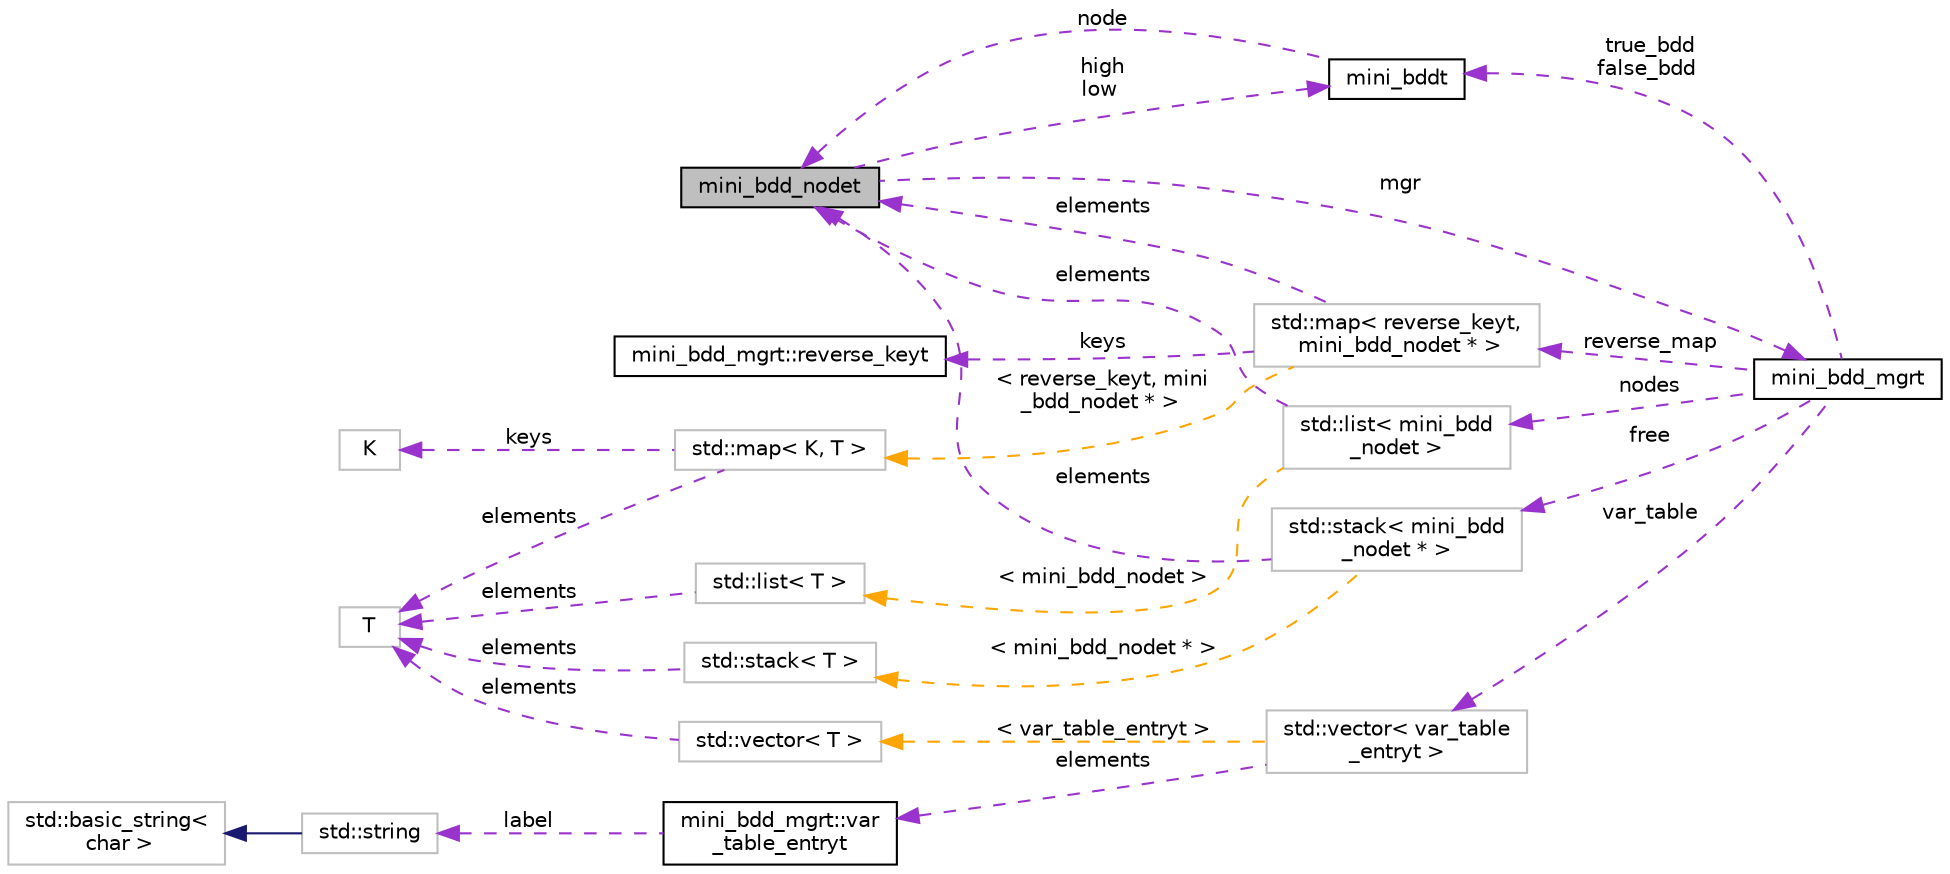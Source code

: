 digraph "mini_bdd_nodet"
{
 // LATEX_PDF_SIZE
  bgcolor="transparent";
  edge [fontname="Helvetica",fontsize="10",labelfontname="Helvetica",labelfontsize="10"];
  node [fontname="Helvetica",fontsize="10",shape=record];
  rankdir="LR";
  Node1 [label="mini_bdd_nodet",height=0.2,width=0.4,color="black", fillcolor="grey75", style="filled", fontcolor="black",tooltip=" "];
  Node2 -> Node1 [dir="back",color="darkorchid3",fontsize="10",style="dashed",label=" high\nlow" ,fontname="Helvetica"];
  Node2 [label="mini_bddt",height=0.2,width=0.4,color="black",URL="$classmini__bddt.html",tooltip=" "];
  Node1 -> Node2 [dir="back",color="darkorchid3",fontsize="10",style="dashed",label=" node" ,fontname="Helvetica"];
  Node3 -> Node1 [dir="back",color="darkorchid3",fontsize="10",style="dashed",label=" mgr" ,fontname="Helvetica"];
  Node3 [label="mini_bdd_mgrt",height=0.2,width=0.4,color="black",URL="$classmini__bdd__mgrt.html",tooltip=" "];
  Node4 -> Node3 [dir="back",color="darkorchid3",fontsize="10",style="dashed",label=" reverse_map" ,fontname="Helvetica"];
  Node4 [label="std::map\< reverse_keyt,\l mini_bdd_nodet * \>",height=0.2,width=0.4,color="grey75",tooltip=" "];
  Node5 -> Node4 [dir="back",color="darkorchid3",fontsize="10",style="dashed",label=" keys" ,fontname="Helvetica"];
  Node5 [label="mini_bdd_mgrt::reverse_keyt",height=0.2,width=0.4,color="black",URL="$structmini__bdd__mgrt_1_1reverse__keyt.html",tooltip=" "];
  Node1 -> Node4 [dir="back",color="darkorchid3",fontsize="10",style="dashed",label=" elements" ,fontname="Helvetica"];
  Node6 -> Node4 [dir="back",color="orange",fontsize="10",style="dashed",label=" \< reverse_keyt, mini\l_bdd_nodet * \>" ,fontname="Helvetica"];
  Node6 [label="std::map\< K, T \>",height=0.2,width=0.4,color="grey75",tooltip="STL class."];
  Node7 -> Node6 [dir="back",color="darkorchid3",fontsize="10",style="dashed",label=" keys" ,fontname="Helvetica"];
  Node7 [label="K",height=0.2,width=0.4,color="grey75",tooltip=" "];
  Node8 -> Node6 [dir="back",color="darkorchid3",fontsize="10",style="dashed",label=" elements" ,fontname="Helvetica"];
  Node8 [label="T",height=0.2,width=0.4,color="grey75",tooltip=" "];
  Node2 -> Node3 [dir="back",color="darkorchid3",fontsize="10",style="dashed",label=" true_bdd\nfalse_bdd" ,fontname="Helvetica"];
  Node9 -> Node3 [dir="back",color="darkorchid3",fontsize="10",style="dashed",label=" nodes" ,fontname="Helvetica"];
  Node9 [label="std::list\< mini_bdd\l_nodet \>",height=0.2,width=0.4,color="grey75",tooltip=" "];
  Node1 -> Node9 [dir="back",color="darkorchid3",fontsize="10",style="dashed",label=" elements" ,fontname="Helvetica"];
  Node10 -> Node9 [dir="back",color="orange",fontsize="10",style="dashed",label=" \< mini_bdd_nodet \>" ,fontname="Helvetica"];
  Node10 [label="std::list\< T \>",height=0.2,width=0.4,color="grey75",tooltip="STL class."];
  Node8 -> Node10 [dir="back",color="darkorchid3",fontsize="10",style="dashed",label=" elements" ,fontname="Helvetica"];
  Node11 -> Node3 [dir="back",color="darkorchid3",fontsize="10",style="dashed",label=" var_table" ,fontname="Helvetica"];
  Node11 [label="std::vector\< var_table\l_entryt \>",height=0.2,width=0.4,color="grey75",tooltip=" "];
  Node12 -> Node11 [dir="back",color="darkorchid3",fontsize="10",style="dashed",label=" elements" ,fontname="Helvetica"];
  Node12 [label="mini_bdd_mgrt::var\l_table_entryt",height=0.2,width=0.4,color="black",URL="$structmini__bdd__mgrt_1_1var__table__entryt.html",tooltip=" "];
  Node13 -> Node12 [dir="back",color="darkorchid3",fontsize="10",style="dashed",label=" label" ,fontname="Helvetica"];
  Node13 [label="std::string",height=0.2,width=0.4,color="grey75",tooltip="STL class."];
  Node14 -> Node13 [dir="back",color="midnightblue",fontsize="10",style="solid",fontname="Helvetica"];
  Node14 [label="std::basic_string\<\l char \>",height=0.2,width=0.4,color="grey75",tooltip="STL class."];
  Node15 -> Node11 [dir="back",color="orange",fontsize="10",style="dashed",label=" \< var_table_entryt \>" ,fontname="Helvetica"];
  Node15 [label="std::vector\< T \>",height=0.2,width=0.4,color="grey75",tooltip="STL class."];
  Node8 -> Node15 [dir="back",color="darkorchid3",fontsize="10",style="dashed",label=" elements" ,fontname="Helvetica"];
  Node16 -> Node3 [dir="back",color="darkorchid3",fontsize="10",style="dashed",label=" free" ,fontname="Helvetica"];
  Node16 [label="std::stack\< mini_bdd\l_nodet * \>",height=0.2,width=0.4,color="grey75",tooltip=" "];
  Node1 -> Node16 [dir="back",color="darkorchid3",fontsize="10",style="dashed",label=" elements" ,fontname="Helvetica"];
  Node17 -> Node16 [dir="back",color="orange",fontsize="10",style="dashed",label=" \< mini_bdd_nodet * \>" ,fontname="Helvetica"];
  Node17 [label="std::stack\< T \>",height=0.2,width=0.4,color="grey75",tooltip="STL class."];
  Node8 -> Node17 [dir="back",color="darkorchid3",fontsize="10",style="dashed",label=" elements" ,fontname="Helvetica"];
}
